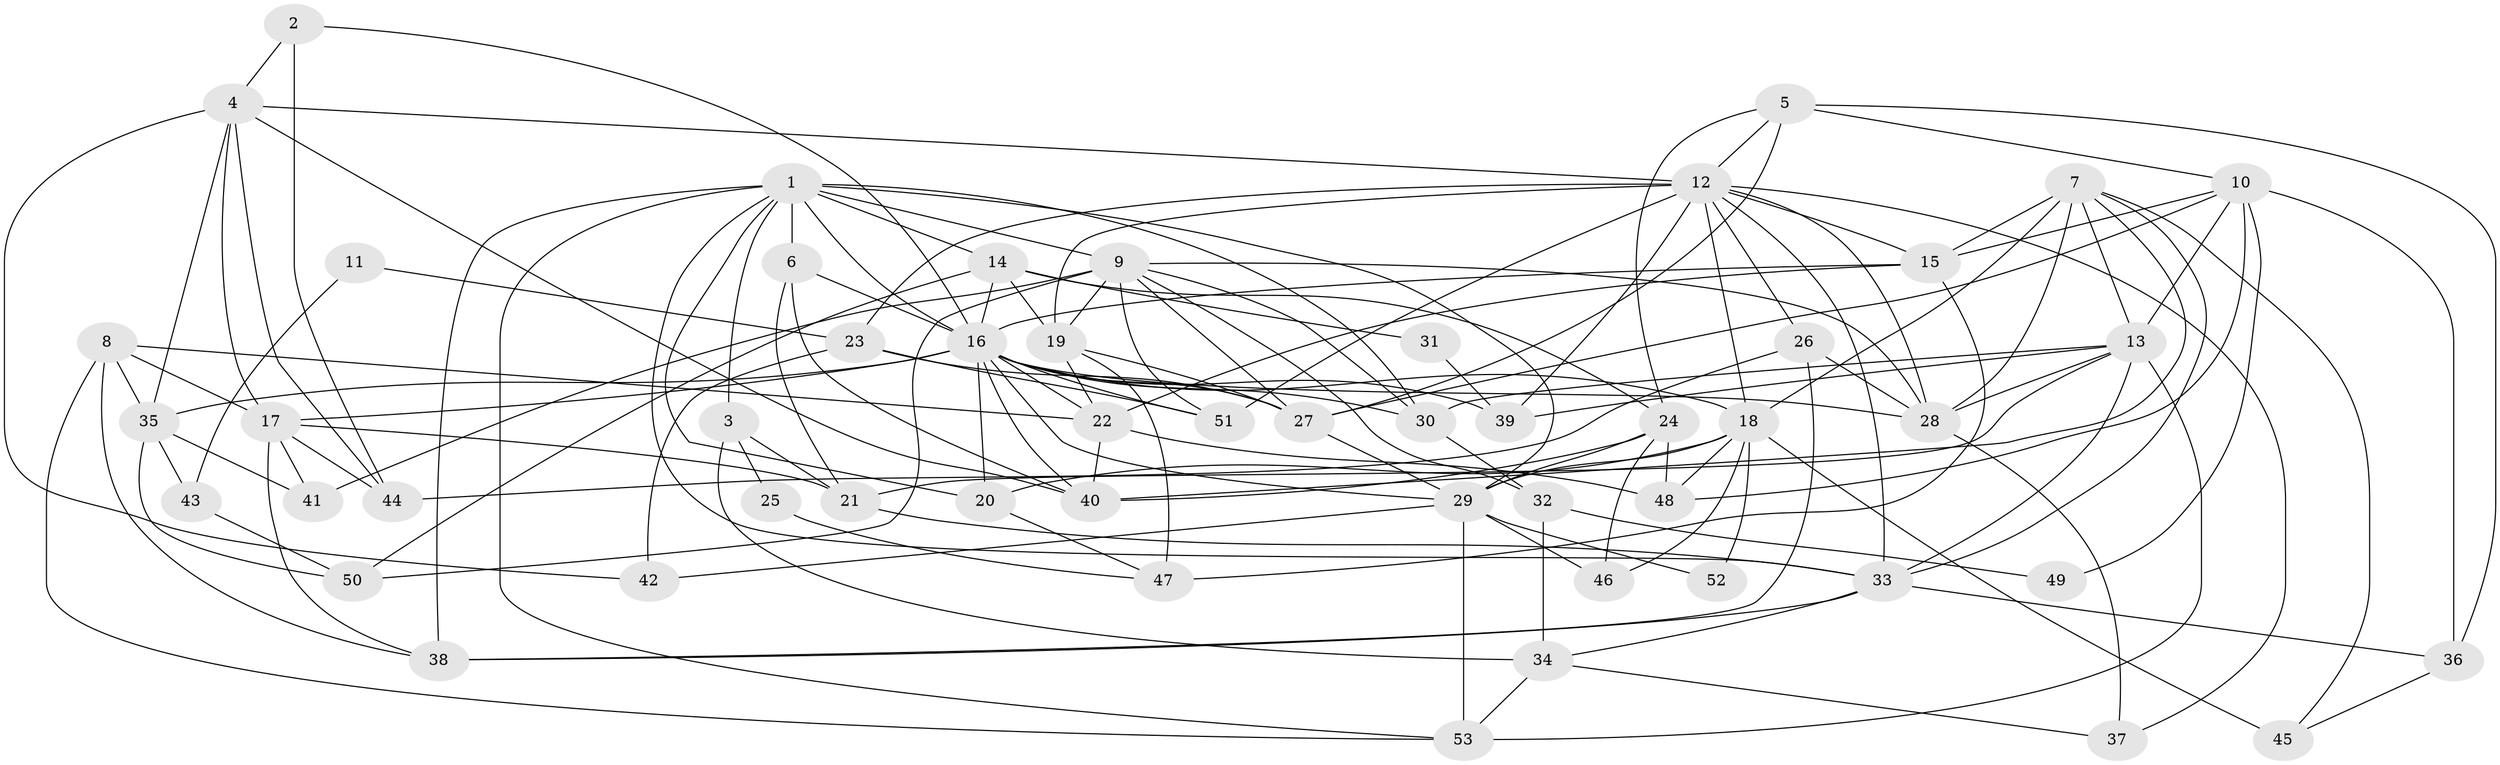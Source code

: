// original degree distribution, {5: 0.18867924528301888, 3: 0.2169811320754717, 4: 0.32075471698113206, 2: 0.14150943396226415, 6: 0.10377358490566038, 7: 0.009433962264150943, 8: 0.018867924528301886}
// Generated by graph-tools (version 1.1) at 2025/36/03/09/25 02:36:03]
// undirected, 53 vertices, 143 edges
graph export_dot {
graph [start="1"]
  node [color=gray90,style=filled];
  1;
  2;
  3;
  4;
  5;
  6;
  7;
  8;
  9;
  10;
  11;
  12;
  13;
  14;
  15;
  16;
  17;
  18;
  19;
  20;
  21;
  22;
  23;
  24;
  25;
  26;
  27;
  28;
  29;
  30;
  31;
  32;
  33;
  34;
  35;
  36;
  37;
  38;
  39;
  40;
  41;
  42;
  43;
  44;
  45;
  46;
  47;
  48;
  49;
  50;
  51;
  52;
  53;
  1 -- 3 [weight=1.0];
  1 -- 6 [weight=1.0];
  1 -- 9 [weight=1.0];
  1 -- 14 [weight=1.0];
  1 -- 16 [weight=1.0];
  1 -- 20 [weight=1.0];
  1 -- 29 [weight=1.0];
  1 -- 30 [weight=1.0];
  1 -- 33 [weight=1.0];
  1 -- 38 [weight=1.0];
  1 -- 53 [weight=1.0];
  2 -- 4 [weight=1.0];
  2 -- 16 [weight=1.0];
  2 -- 44 [weight=1.0];
  3 -- 21 [weight=1.0];
  3 -- 25 [weight=1.0];
  3 -- 34 [weight=1.0];
  4 -- 12 [weight=1.0];
  4 -- 17 [weight=1.0];
  4 -- 35 [weight=1.0];
  4 -- 40 [weight=1.0];
  4 -- 42 [weight=1.0];
  4 -- 44 [weight=1.0];
  5 -- 10 [weight=2.0];
  5 -- 12 [weight=1.0];
  5 -- 24 [weight=1.0];
  5 -- 27 [weight=2.0];
  5 -- 36 [weight=1.0];
  6 -- 16 [weight=1.0];
  6 -- 21 [weight=1.0];
  6 -- 40 [weight=1.0];
  7 -- 13 [weight=1.0];
  7 -- 15 [weight=1.0];
  7 -- 18 [weight=1.0];
  7 -- 28 [weight=2.0];
  7 -- 33 [weight=1.0];
  7 -- 40 [weight=1.0];
  7 -- 45 [weight=1.0];
  8 -- 17 [weight=1.0];
  8 -- 22 [weight=1.0];
  8 -- 35 [weight=1.0];
  8 -- 38 [weight=1.0];
  8 -- 53 [weight=1.0];
  9 -- 19 [weight=1.0];
  9 -- 27 [weight=1.0];
  9 -- 28 [weight=1.0];
  9 -- 30 [weight=1.0];
  9 -- 32 [weight=1.0];
  9 -- 41 [weight=1.0];
  9 -- 50 [weight=1.0];
  9 -- 51 [weight=1.0];
  10 -- 13 [weight=1.0];
  10 -- 15 [weight=1.0];
  10 -- 27 [weight=2.0];
  10 -- 36 [weight=2.0];
  10 -- 48 [weight=1.0];
  10 -- 49 [weight=1.0];
  11 -- 23 [weight=1.0];
  11 -- 43 [weight=1.0];
  12 -- 15 [weight=1.0];
  12 -- 18 [weight=1.0];
  12 -- 19 [weight=2.0];
  12 -- 23 [weight=1.0];
  12 -- 26 [weight=1.0];
  12 -- 28 [weight=1.0];
  12 -- 33 [weight=1.0];
  12 -- 37 [weight=1.0];
  12 -- 39 [weight=1.0];
  12 -- 51 [weight=1.0];
  13 -- 21 [weight=1.0];
  13 -- 28 [weight=1.0];
  13 -- 30 [weight=1.0];
  13 -- 33 [weight=1.0];
  13 -- 39 [weight=1.0];
  13 -- 53 [weight=1.0];
  14 -- 16 [weight=1.0];
  14 -- 19 [weight=1.0];
  14 -- 24 [weight=1.0];
  14 -- 31 [weight=1.0];
  14 -- 50 [weight=1.0];
  15 -- 16 [weight=1.0];
  15 -- 22 [weight=1.0];
  15 -- 47 [weight=1.0];
  16 -- 17 [weight=1.0];
  16 -- 18 [weight=1.0];
  16 -- 20 [weight=1.0];
  16 -- 22 [weight=1.0];
  16 -- 27 [weight=1.0];
  16 -- 28 [weight=1.0];
  16 -- 29 [weight=1.0];
  16 -- 30 [weight=1.0];
  16 -- 35 [weight=1.0];
  16 -- 39 [weight=1.0];
  16 -- 40 [weight=1.0];
  16 -- 51 [weight=1.0];
  17 -- 21 [weight=1.0];
  17 -- 38 [weight=1.0];
  17 -- 41 [weight=1.0];
  17 -- 44 [weight=1.0];
  18 -- 20 [weight=1.0];
  18 -- 29 [weight=3.0];
  18 -- 45 [weight=2.0];
  18 -- 46 [weight=1.0];
  18 -- 48 [weight=1.0];
  18 -- 52 [weight=1.0];
  19 -- 22 [weight=1.0];
  19 -- 27 [weight=2.0];
  19 -- 47 [weight=2.0];
  20 -- 47 [weight=1.0];
  21 -- 33 [weight=1.0];
  22 -- 40 [weight=1.0];
  22 -- 48 [weight=1.0];
  23 -- 27 [weight=1.0];
  23 -- 42 [weight=1.0];
  23 -- 51 [weight=1.0];
  24 -- 29 [weight=1.0];
  24 -- 40 [weight=1.0];
  24 -- 46 [weight=1.0];
  24 -- 48 [weight=1.0];
  25 -- 47 [weight=1.0];
  26 -- 28 [weight=1.0];
  26 -- 38 [weight=1.0];
  26 -- 44 [weight=1.0];
  27 -- 29 [weight=1.0];
  28 -- 37 [weight=1.0];
  29 -- 42 [weight=2.0];
  29 -- 46 [weight=1.0];
  29 -- 52 [weight=1.0];
  29 -- 53 [weight=2.0];
  30 -- 32 [weight=1.0];
  31 -- 39 [weight=1.0];
  32 -- 34 [weight=1.0];
  32 -- 49 [weight=1.0];
  33 -- 34 [weight=1.0];
  33 -- 36 [weight=1.0];
  33 -- 38 [weight=1.0];
  34 -- 37 [weight=1.0];
  34 -- 53 [weight=1.0];
  35 -- 41 [weight=1.0];
  35 -- 43 [weight=1.0];
  35 -- 50 [weight=1.0];
  36 -- 45 [weight=1.0];
  43 -- 50 [weight=1.0];
}
